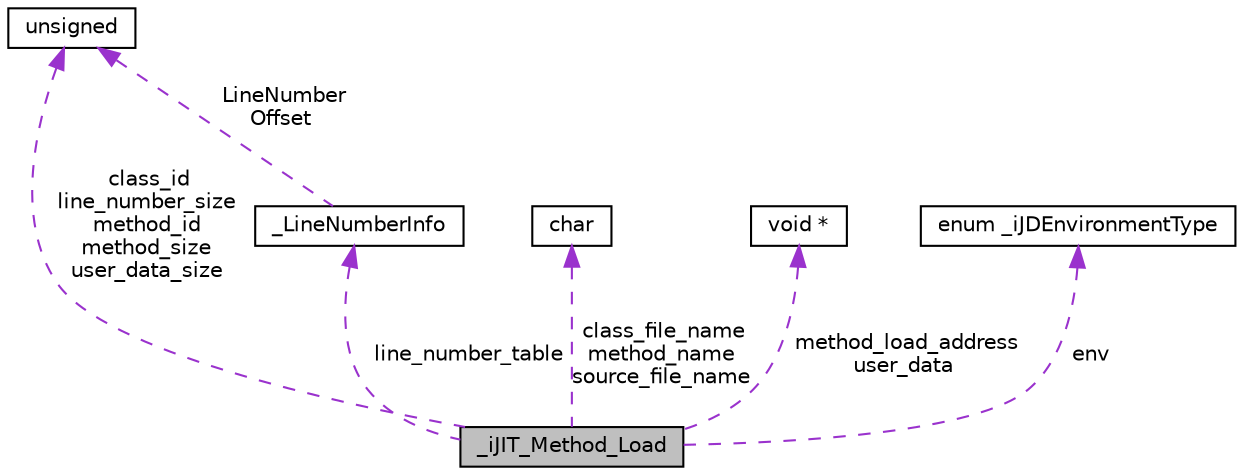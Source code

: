 digraph "_iJIT_Method_Load"
{
 // LATEX_PDF_SIZE
  bgcolor="transparent";
  edge [fontname="Helvetica",fontsize="10",labelfontname="Helvetica",labelfontsize="10"];
  node [fontname="Helvetica",fontsize="10",shape="box"];
  Node1 [label="_iJIT_Method_Load",height=0.2,width=0.4,color="black", fillcolor="grey75", style="filled", fontcolor="black",tooltip=" "];
  Node2 -> Node1 [dir="back",color="darkorchid3",fontsize="10",style="dashed",label=" class_id\nline_number_size\nmethod_id\nmethod_size\nuser_data_size" ,fontname="Helvetica"];
  Node2 [label="unsigned",height=0.2,width=0.4,color="black",URL="$classunsigned.html",tooltip=" "];
  Node3 -> Node1 [dir="back",color="darkorchid3",fontsize="10",style="dashed",label=" class_file_name\nmethod_name\nsource_file_name" ,fontname="Helvetica"];
  Node3 [label="char",height=0.2,width=0.4,color="black",URL="$classchar.html",tooltip=" "];
  Node4 -> Node1 [dir="back",color="darkorchid3",fontsize="10",style="dashed",label=" method_load_address\nuser_data" ,fontname="Helvetica"];
  Node4 [label="void *",height=0.2,width=0.4,color="black",tooltip=" "];
  Node5 -> Node1 [dir="back",color="darkorchid3",fontsize="10",style="dashed",label=" line_number_table" ,fontname="Helvetica"];
  Node5 [label="_LineNumberInfo",height=0.2,width=0.4,color="black",URL="$struct__LineNumberInfo.html",tooltip=" "];
  Node2 -> Node5 [dir="back",color="darkorchid3",fontsize="10",style="dashed",label=" LineNumber\nOffset" ,fontname="Helvetica"];
  Node6 -> Node1 [dir="back",color="darkorchid3",fontsize="10",style="dashed",label=" env" ,fontname="Helvetica"];
  Node6 [label="enum _iJDEnvironmentType",height=0.2,width=0.4,color="black",tooltip=" "];
}
